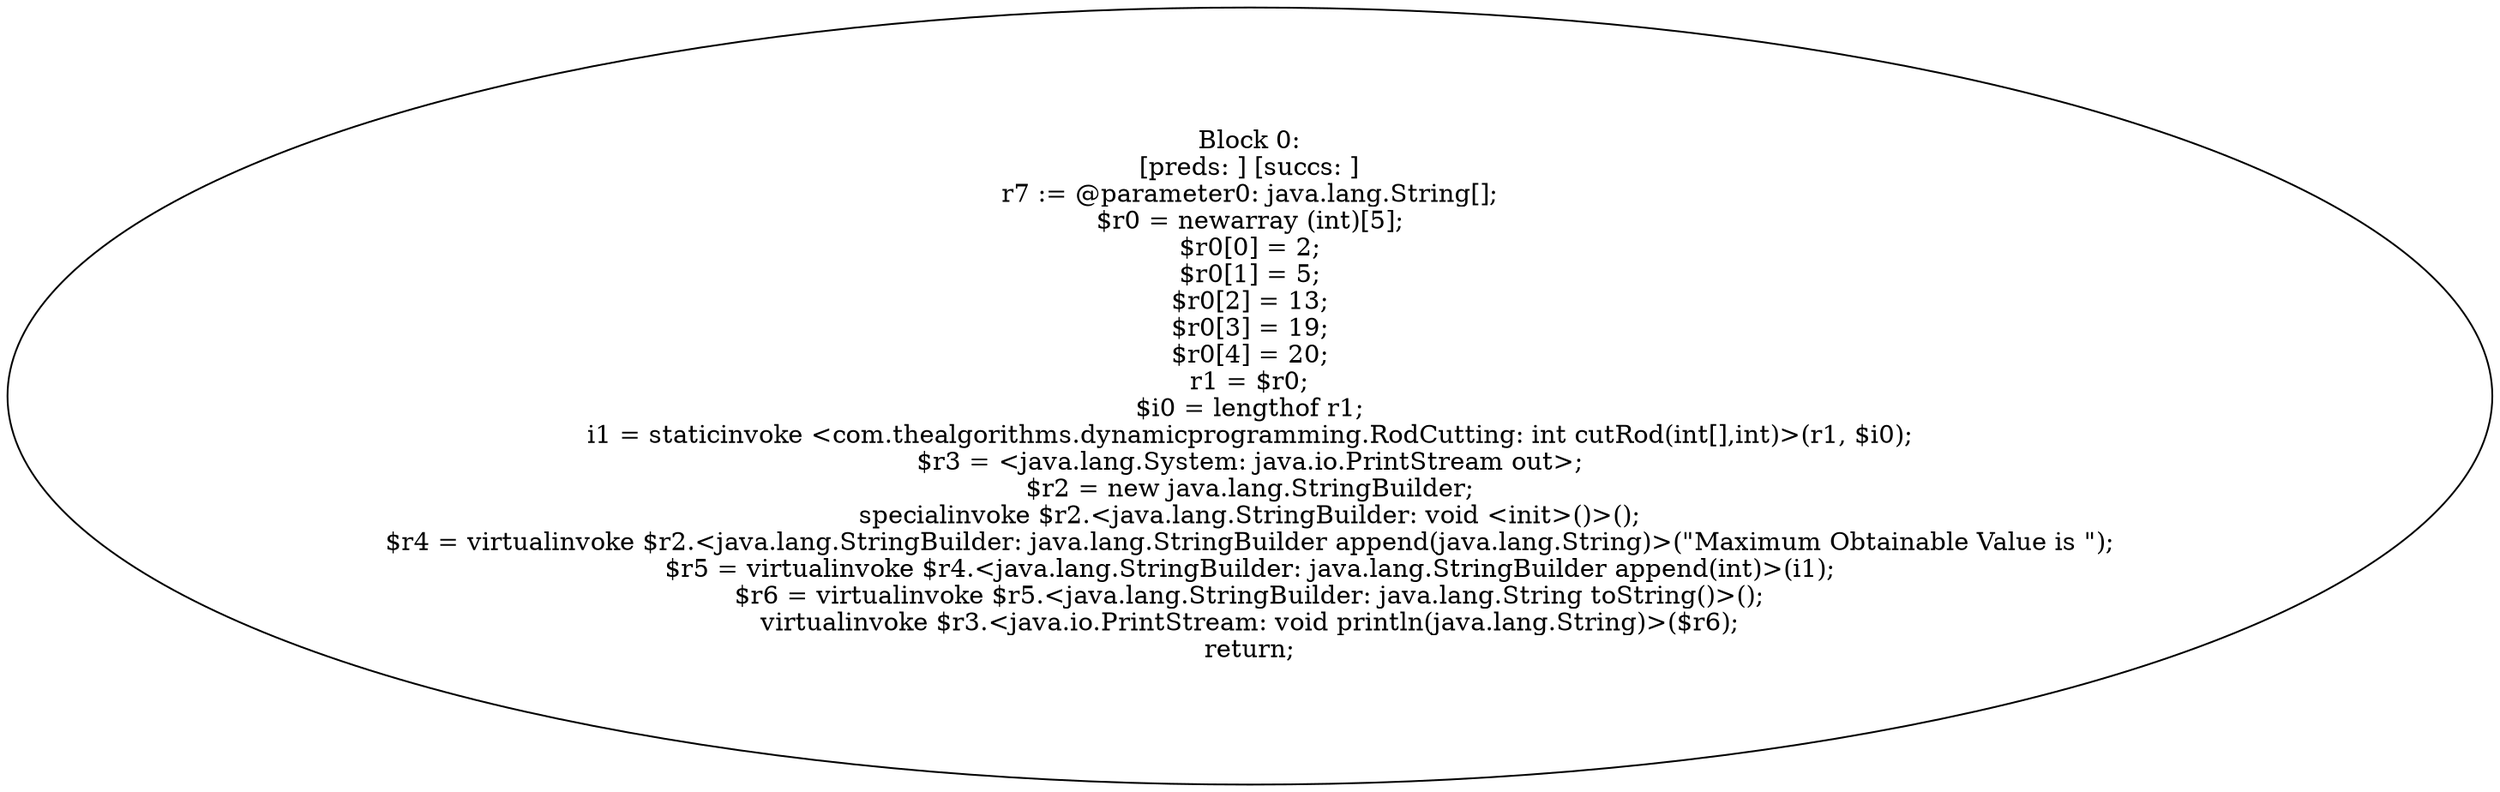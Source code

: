 digraph "unitGraph" {
    "Block 0:
[preds: ] [succs: ]
r7 := @parameter0: java.lang.String[];
$r0 = newarray (int)[5];
$r0[0] = 2;
$r0[1] = 5;
$r0[2] = 13;
$r0[3] = 19;
$r0[4] = 20;
r1 = $r0;
$i0 = lengthof r1;
i1 = staticinvoke <com.thealgorithms.dynamicprogramming.RodCutting: int cutRod(int[],int)>(r1, $i0);
$r3 = <java.lang.System: java.io.PrintStream out>;
$r2 = new java.lang.StringBuilder;
specialinvoke $r2.<java.lang.StringBuilder: void <init>()>();
$r4 = virtualinvoke $r2.<java.lang.StringBuilder: java.lang.StringBuilder append(java.lang.String)>(\"Maximum Obtainable Value is \");
$r5 = virtualinvoke $r4.<java.lang.StringBuilder: java.lang.StringBuilder append(int)>(i1);
$r6 = virtualinvoke $r5.<java.lang.StringBuilder: java.lang.String toString()>();
virtualinvoke $r3.<java.io.PrintStream: void println(java.lang.String)>($r6);
return;
"
}
